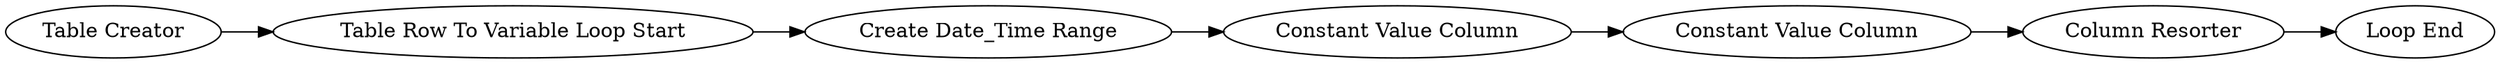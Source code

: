 digraph {
	72 [label="Table Creator"]
	73 [label="Table Row To Variable Loop Start"]
	74 [label="Create Date_Time Range"]
	75 [label="Constant Value Column"]
	76 [label="Constant Value Column"]
	77 [label="Column Resorter"]
	78 [label="Loop End"]
	72 -> 73
	73 -> 74
	74 -> 75
	75 -> 76
	76 -> 77
	77 -> 78
	rankdir=LR
}
